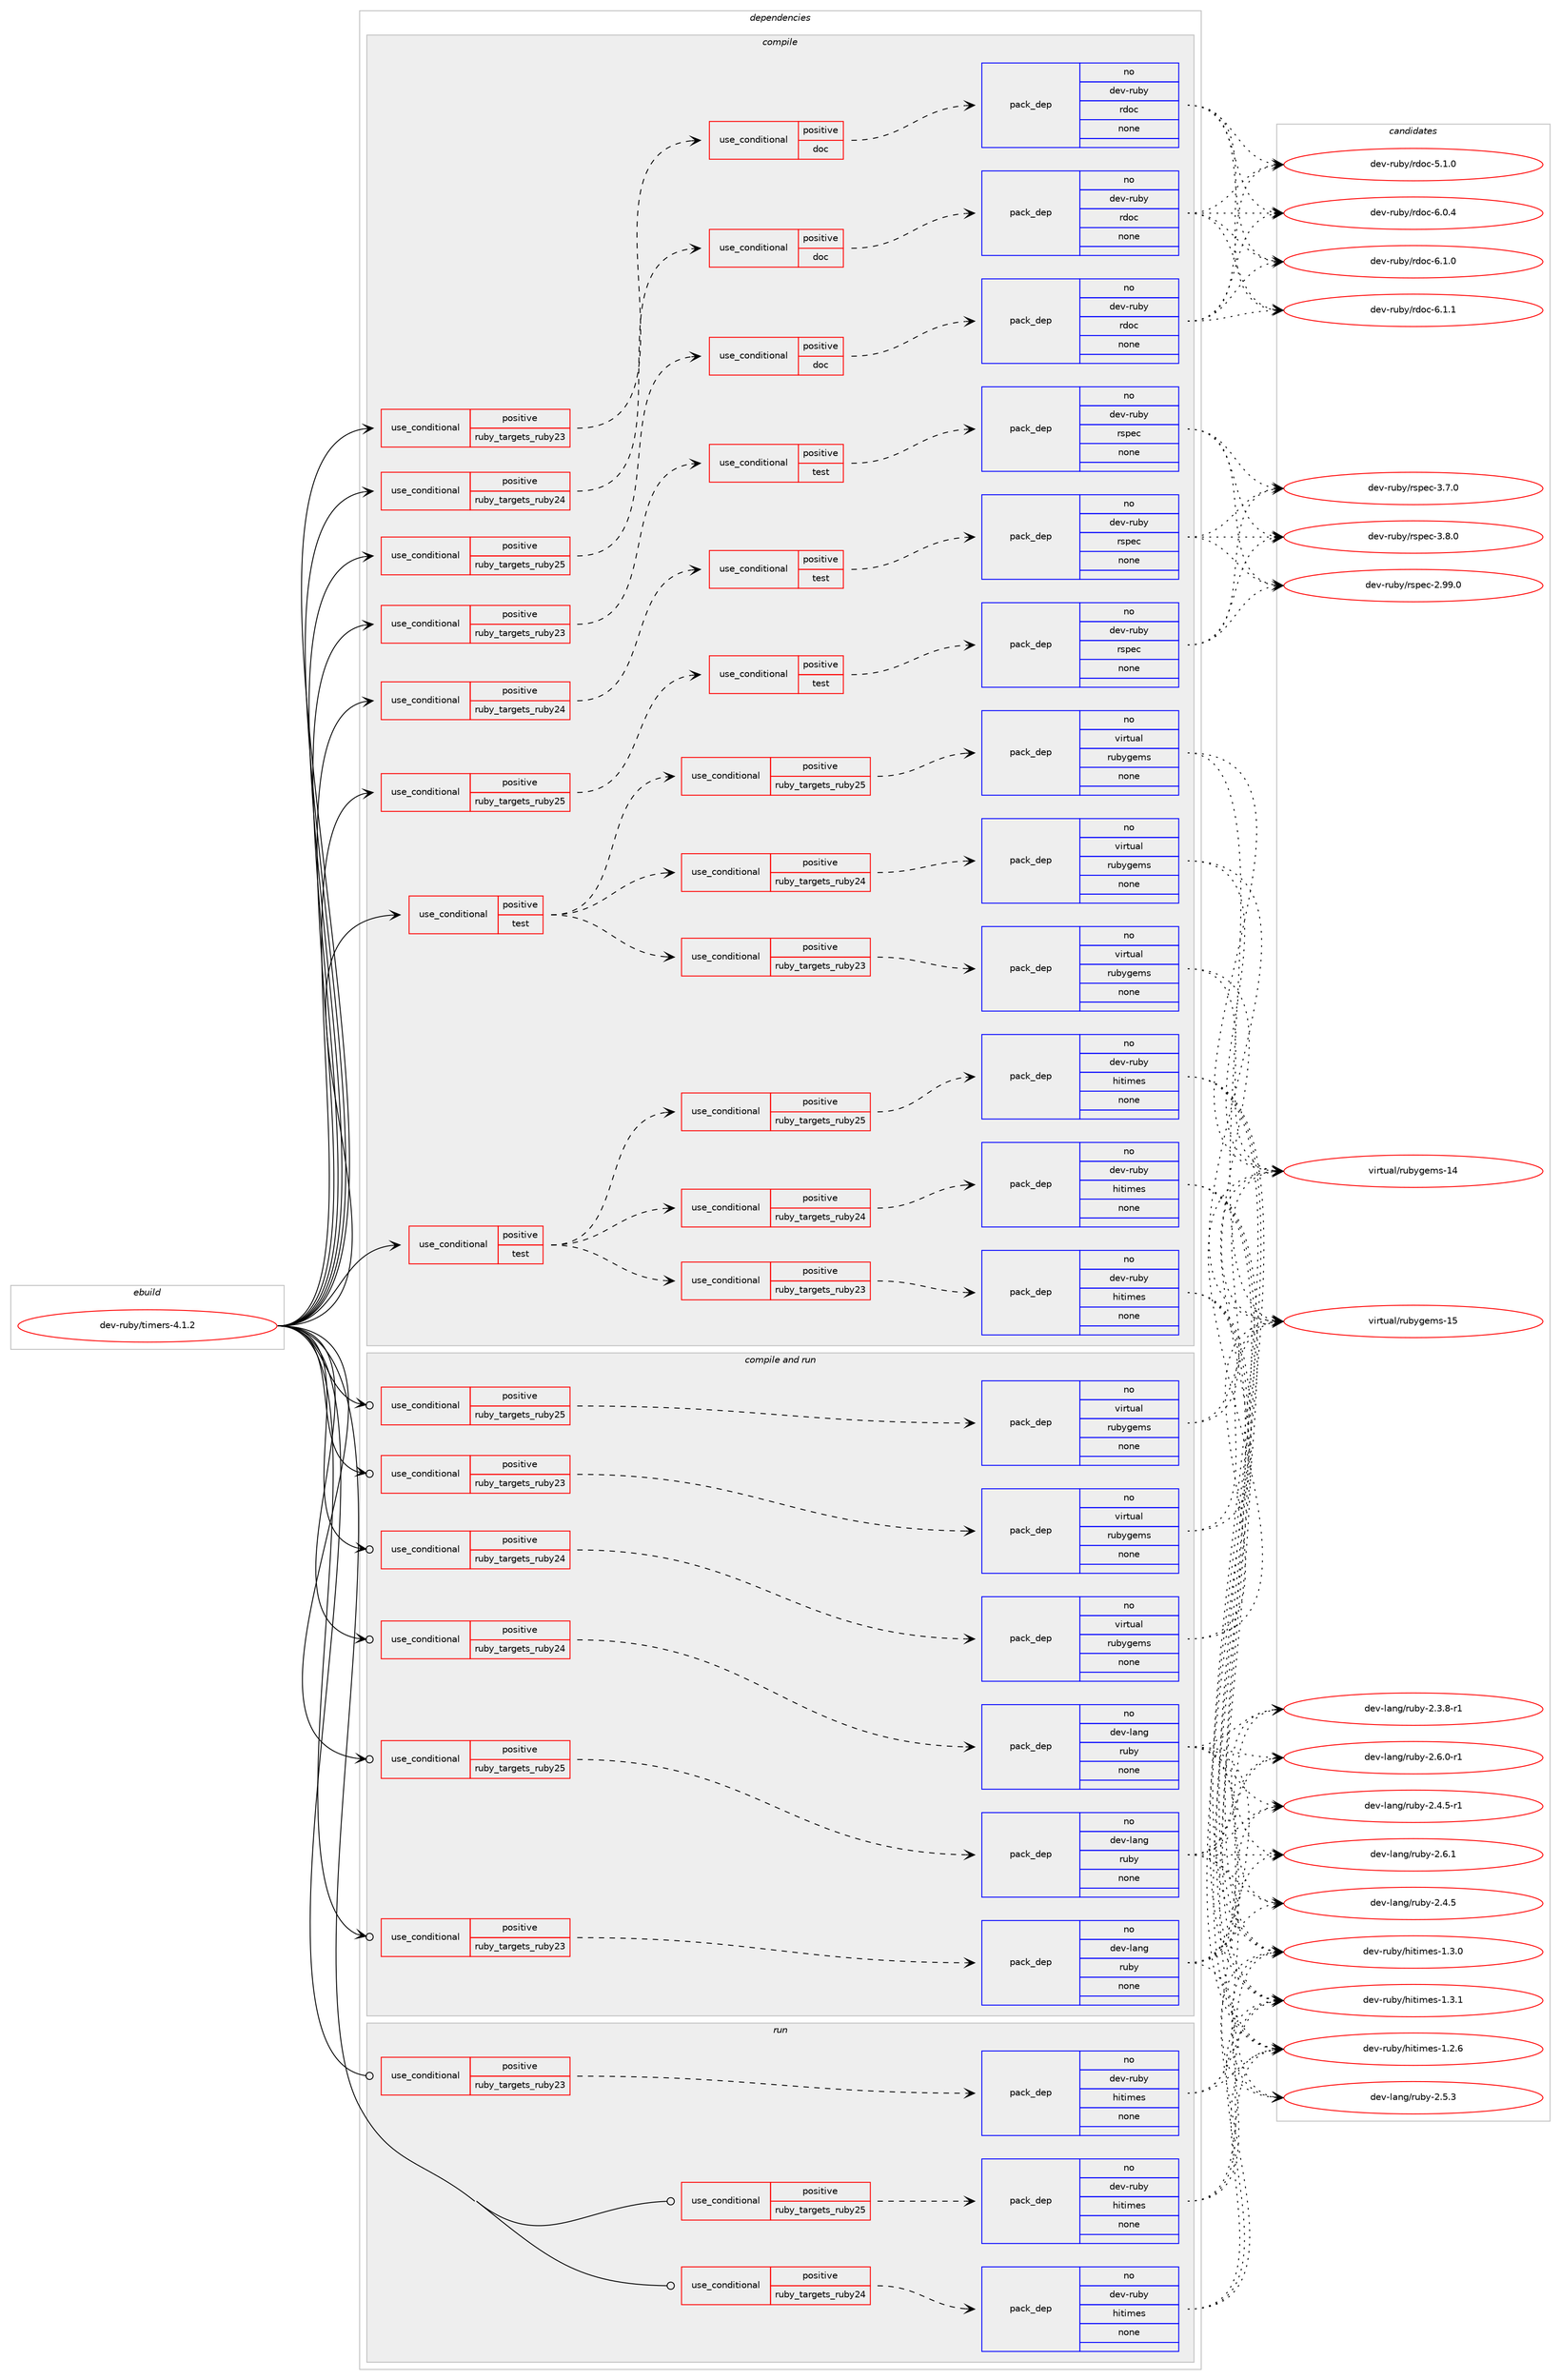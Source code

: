 digraph prolog {

# *************
# Graph options
# *************

newrank=true;
concentrate=true;
compound=true;
graph [rankdir=LR,fontname=Helvetica,fontsize=10,ranksep=1.5];#, ranksep=2.5, nodesep=0.2];
edge  [arrowhead=vee];
node  [fontname=Helvetica,fontsize=10];

# **********
# The ebuild
# **********

subgraph cluster_leftcol {
color=gray;
rank=same;
label=<<i>ebuild</i>>;
id [label="dev-ruby/timers-4.1.2", color=red, width=4, href="../dev-ruby/timers-4.1.2.svg"];
}

# ****************
# The dependencies
# ****************

subgraph cluster_midcol {
color=gray;
label=<<i>dependencies</i>>;
subgraph cluster_compile {
fillcolor="#eeeeee";
style=filled;
label=<<i>compile</i>>;
subgraph cond420531 {
dependency1533881 [label=<<TABLE BORDER="0" CELLBORDER="1" CELLSPACING="0" CELLPADDING="4"><TR><TD ROWSPAN="3" CELLPADDING="10">use_conditional</TD></TR><TR><TD>positive</TD></TR><TR><TD>ruby_targets_ruby23</TD></TR></TABLE>>, shape=none, color=red];
subgraph cond420532 {
dependency1533882 [label=<<TABLE BORDER="0" CELLBORDER="1" CELLSPACING="0" CELLPADDING="4"><TR><TD ROWSPAN="3" CELLPADDING="10">use_conditional</TD></TR><TR><TD>positive</TD></TR><TR><TD>doc</TD></TR></TABLE>>, shape=none, color=red];
subgraph pack1089834 {
dependency1533883 [label=<<TABLE BORDER="0" CELLBORDER="1" CELLSPACING="0" CELLPADDING="4" WIDTH="220"><TR><TD ROWSPAN="6" CELLPADDING="30">pack_dep</TD></TR><TR><TD WIDTH="110">no</TD></TR><TR><TD>dev-ruby</TD></TR><TR><TD>rdoc</TD></TR><TR><TD>none</TD></TR><TR><TD></TD></TR></TABLE>>, shape=none, color=blue];
}
dependency1533882:e -> dependency1533883:w [weight=20,style="dashed",arrowhead="vee"];
}
dependency1533881:e -> dependency1533882:w [weight=20,style="dashed",arrowhead="vee"];
}
id:e -> dependency1533881:w [weight=20,style="solid",arrowhead="vee"];
subgraph cond420533 {
dependency1533884 [label=<<TABLE BORDER="0" CELLBORDER="1" CELLSPACING="0" CELLPADDING="4"><TR><TD ROWSPAN="3" CELLPADDING="10">use_conditional</TD></TR><TR><TD>positive</TD></TR><TR><TD>ruby_targets_ruby23</TD></TR></TABLE>>, shape=none, color=red];
subgraph cond420534 {
dependency1533885 [label=<<TABLE BORDER="0" CELLBORDER="1" CELLSPACING="0" CELLPADDING="4"><TR><TD ROWSPAN="3" CELLPADDING="10">use_conditional</TD></TR><TR><TD>positive</TD></TR><TR><TD>test</TD></TR></TABLE>>, shape=none, color=red];
subgraph pack1089835 {
dependency1533886 [label=<<TABLE BORDER="0" CELLBORDER="1" CELLSPACING="0" CELLPADDING="4" WIDTH="220"><TR><TD ROWSPAN="6" CELLPADDING="30">pack_dep</TD></TR><TR><TD WIDTH="110">no</TD></TR><TR><TD>dev-ruby</TD></TR><TR><TD>rspec</TD></TR><TR><TD>none</TD></TR><TR><TD></TD></TR></TABLE>>, shape=none, color=blue];
}
dependency1533885:e -> dependency1533886:w [weight=20,style="dashed",arrowhead="vee"];
}
dependency1533884:e -> dependency1533885:w [weight=20,style="dashed",arrowhead="vee"];
}
id:e -> dependency1533884:w [weight=20,style="solid",arrowhead="vee"];
subgraph cond420535 {
dependency1533887 [label=<<TABLE BORDER="0" CELLBORDER="1" CELLSPACING="0" CELLPADDING="4"><TR><TD ROWSPAN="3" CELLPADDING="10">use_conditional</TD></TR><TR><TD>positive</TD></TR><TR><TD>ruby_targets_ruby24</TD></TR></TABLE>>, shape=none, color=red];
subgraph cond420536 {
dependency1533888 [label=<<TABLE BORDER="0" CELLBORDER="1" CELLSPACING="0" CELLPADDING="4"><TR><TD ROWSPAN="3" CELLPADDING="10">use_conditional</TD></TR><TR><TD>positive</TD></TR><TR><TD>doc</TD></TR></TABLE>>, shape=none, color=red];
subgraph pack1089836 {
dependency1533889 [label=<<TABLE BORDER="0" CELLBORDER="1" CELLSPACING="0" CELLPADDING="4" WIDTH="220"><TR><TD ROWSPAN="6" CELLPADDING="30">pack_dep</TD></TR><TR><TD WIDTH="110">no</TD></TR><TR><TD>dev-ruby</TD></TR><TR><TD>rdoc</TD></TR><TR><TD>none</TD></TR><TR><TD></TD></TR></TABLE>>, shape=none, color=blue];
}
dependency1533888:e -> dependency1533889:w [weight=20,style="dashed",arrowhead="vee"];
}
dependency1533887:e -> dependency1533888:w [weight=20,style="dashed",arrowhead="vee"];
}
id:e -> dependency1533887:w [weight=20,style="solid",arrowhead="vee"];
subgraph cond420537 {
dependency1533890 [label=<<TABLE BORDER="0" CELLBORDER="1" CELLSPACING="0" CELLPADDING="4"><TR><TD ROWSPAN="3" CELLPADDING="10">use_conditional</TD></TR><TR><TD>positive</TD></TR><TR><TD>ruby_targets_ruby24</TD></TR></TABLE>>, shape=none, color=red];
subgraph cond420538 {
dependency1533891 [label=<<TABLE BORDER="0" CELLBORDER="1" CELLSPACING="0" CELLPADDING="4"><TR><TD ROWSPAN="3" CELLPADDING="10">use_conditional</TD></TR><TR><TD>positive</TD></TR><TR><TD>test</TD></TR></TABLE>>, shape=none, color=red];
subgraph pack1089837 {
dependency1533892 [label=<<TABLE BORDER="0" CELLBORDER="1" CELLSPACING="0" CELLPADDING="4" WIDTH="220"><TR><TD ROWSPAN="6" CELLPADDING="30">pack_dep</TD></TR><TR><TD WIDTH="110">no</TD></TR><TR><TD>dev-ruby</TD></TR><TR><TD>rspec</TD></TR><TR><TD>none</TD></TR><TR><TD></TD></TR></TABLE>>, shape=none, color=blue];
}
dependency1533891:e -> dependency1533892:w [weight=20,style="dashed",arrowhead="vee"];
}
dependency1533890:e -> dependency1533891:w [weight=20,style="dashed",arrowhead="vee"];
}
id:e -> dependency1533890:w [weight=20,style="solid",arrowhead="vee"];
subgraph cond420539 {
dependency1533893 [label=<<TABLE BORDER="0" CELLBORDER="1" CELLSPACING="0" CELLPADDING="4"><TR><TD ROWSPAN="3" CELLPADDING="10">use_conditional</TD></TR><TR><TD>positive</TD></TR><TR><TD>ruby_targets_ruby25</TD></TR></TABLE>>, shape=none, color=red];
subgraph cond420540 {
dependency1533894 [label=<<TABLE BORDER="0" CELLBORDER="1" CELLSPACING="0" CELLPADDING="4"><TR><TD ROWSPAN="3" CELLPADDING="10">use_conditional</TD></TR><TR><TD>positive</TD></TR><TR><TD>doc</TD></TR></TABLE>>, shape=none, color=red];
subgraph pack1089838 {
dependency1533895 [label=<<TABLE BORDER="0" CELLBORDER="1" CELLSPACING="0" CELLPADDING="4" WIDTH="220"><TR><TD ROWSPAN="6" CELLPADDING="30">pack_dep</TD></TR><TR><TD WIDTH="110">no</TD></TR><TR><TD>dev-ruby</TD></TR><TR><TD>rdoc</TD></TR><TR><TD>none</TD></TR><TR><TD></TD></TR></TABLE>>, shape=none, color=blue];
}
dependency1533894:e -> dependency1533895:w [weight=20,style="dashed",arrowhead="vee"];
}
dependency1533893:e -> dependency1533894:w [weight=20,style="dashed",arrowhead="vee"];
}
id:e -> dependency1533893:w [weight=20,style="solid",arrowhead="vee"];
subgraph cond420541 {
dependency1533896 [label=<<TABLE BORDER="0" CELLBORDER="1" CELLSPACING="0" CELLPADDING="4"><TR><TD ROWSPAN="3" CELLPADDING="10">use_conditional</TD></TR><TR><TD>positive</TD></TR><TR><TD>ruby_targets_ruby25</TD></TR></TABLE>>, shape=none, color=red];
subgraph cond420542 {
dependency1533897 [label=<<TABLE BORDER="0" CELLBORDER="1" CELLSPACING="0" CELLPADDING="4"><TR><TD ROWSPAN="3" CELLPADDING="10">use_conditional</TD></TR><TR><TD>positive</TD></TR><TR><TD>test</TD></TR></TABLE>>, shape=none, color=red];
subgraph pack1089839 {
dependency1533898 [label=<<TABLE BORDER="0" CELLBORDER="1" CELLSPACING="0" CELLPADDING="4" WIDTH="220"><TR><TD ROWSPAN="6" CELLPADDING="30">pack_dep</TD></TR><TR><TD WIDTH="110">no</TD></TR><TR><TD>dev-ruby</TD></TR><TR><TD>rspec</TD></TR><TR><TD>none</TD></TR><TR><TD></TD></TR></TABLE>>, shape=none, color=blue];
}
dependency1533897:e -> dependency1533898:w [weight=20,style="dashed",arrowhead="vee"];
}
dependency1533896:e -> dependency1533897:w [weight=20,style="dashed",arrowhead="vee"];
}
id:e -> dependency1533896:w [weight=20,style="solid",arrowhead="vee"];
subgraph cond420543 {
dependency1533899 [label=<<TABLE BORDER="0" CELLBORDER="1" CELLSPACING="0" CELLPADDING="4"><TR><TD ROWSPAN="3" CELLPADDING="10">use_conditional</TD></TR><TR><TD>positive</TD></TR><TR><TD>test</TD></TR></TABLE>>, shape=none, color=red];
subgraph cond420544 {
dependency1533900 [label=<<TABLE BORDER="0" CELLBORDER="1" CELLSPACING="0" CELLPADDING="4"><TR><TD ROWSPAN="3" CELLPADDING="10">use_conditional</TD></TR><TR><TD>positive</TD></TR><TR><TD>ruby_targets_ruby23</TD></TR></TABLE>>, shape=none, color=red];
subgraph pack1089840 {
dependency1533901 [label=<<TABLE BORDER="0" CELLBORDER="1" CELLSPACING="0" CELLPADDING="4" WIDTH="220"><TR><TD ROWSPAN="6" CELLPADDING="30">pack_dep</TD></TR><TR><TD WIDTH="110">no</TD></TR><TR><TD>dev-ruby</TD></TR><TR><TD>hitimes</TD></TR><TR><TD>none</TD></TR><TR><TD></TD></TR></TABLE>>, shape=none, color=blue];
}
dependency1533900:e -> dependency1533901:w [weight=20,style="dashed",arrowhead="vee"];
}
dependency1533899:e -> dependency1533900:w [weight=20,style="dashed",arrowhead="vee"];
subgraph cond420545 {
dependency1533902 [label=<<TABLE BORDER="0" CELLBORDER="1" CELLSPACING="0" CELLPADDING="4"><TR><TD ROWSPAN="3" CELLPADDING="10">use_conditional</TD></TR><TR><TD>positive</TD></TR><TR><TD>ruby_targets_ruby24</TD></TR></TABLE>>, shape=none, color=red];
subgraph pack1089841 {
dependency1533903 [label=<<TABLE BORDER="0" CELLBORDER="1" CELLSPACING="0" CELLPADDING="4" WIDTH="220"><TR><TD ROWSPAN="6" CELLPADDING="30">pack_dep</TD></TR><TR><TD WIDTH="110">no</TD></TR><TR><TD>dev-ruby</TD></TR><TR><TD>hitimes</TD></TR><TR><TD>none</TD></TR><TR><TD></TD></TR></TABLE>>, shape=none, color=blue];
}
dependency1533902:e -> dependency1533903:w [weight=20,style="dashed",arrowhead="vee"];
}
dependency1533899:e -> dependency1533902:w [weight=20,style="dashed",arrowhead="vee"];
subgraph cond420546 {
dependency1533904 [label=<<TABLE BORDER="0" CELLBORDER="1" CELLSPACING="0" CELLPADDING="4"><TR><TD ROWSPAN="3" CELLPADDING="10">use_conditional</TD></TR><TR><TD>positive</TD></TR><TR><TD>ruby_targets_ruby25</TD></TR></TABLE>>, shape=none, color=red];
subgraph pack1089842 {
dependency1533905 [label=<<TABLE BORDER="0" CELLBORDER="1" CELLSPACING="0" CELLPADDING="4" WIDTH="220"><TR><TD ROWSPAN="6" CELLPADDING="30">pack_dep</TD></TR><TR><TD WIDTH="110">no</TD></TR><TR><TD>dev-ruby</TD></TR><TR><TD>hitimes</TD></TR><TR><TD>none</TD></TR><TR><TD></TD></TR></TABLE>>, shape=none, color=blue];
}
dependency1533904:e -> dependency1533905:w [weight=20,style="dashed",arrowhead="vee"];
}
dependency1533899:e -> dependency1533904:w [weight=20,style="dashed",arrowhead="vee"];
}
id:e -> dependency1533899:w [weight=20,style="solid",arrowhead="vee"];
subgraph cond420547 {
dependency1533906 [label=<<TABLE BORDER="0" CELLBORDER="1" CELLSPACING="0" CELLPADDING="4"><TR><TD ROWSPAN="3" CELLPADDING="10">use_conditional</TD></TR><TR><TD>positive</TD></TR><TR><TD>test</TD></TR></TABLE>>, shape=none, color=red];
subgraph cond420548 {
dependency1533907 [label=<<TABLE BORDER="0" CELLBORDER="1" CELLSPACING="0" CELLPADDING="4"><TR><TD ROWSPAN="3" CELLPADDING="10">use_conditional</TD></TR><TR><TD>positive</TD></TR><TR><TD>ruby_targets_ruby23</TD></TR></TABLE>>, shape=none, color=red];
subgraph pack1089843 {
dependency1533908 [label=<<TABLE BORDER="0" CELLBORDER="1" CELLSPACING="0" CELLPADDING="4" WIDTH="220"><TR><TD ROWSPAN="6" CELLPADDING="30">pack_dep</TD></TR><TR><TD WIDTH="110">no</TD></TR><TR><TD>virtual</TD></TR><TR><TD>rubygems</TD></TR><TR><TD>none</TD></TR><TR><TD></TD></TR></TABLE>>, shape=none, color=blue];
}
dependency1533907:e -> dependency1533908:w [weight=20,style="dashed",arrowhead="vee"];
}
dependency1533906:e -> dependency1533907:w [weight=20,style="dashed",arrowhead="vee"];
subgraph cond420549 {
dependency1533909 [label=<<TABLE BORDER="0" CELLBORDER="1" CELLSPACING="0" CELLPADDING="4"><TR><TD ROWSPAN="3" CELLPADDING="10">use_conditional</TD></TR><TR><TD>positive</TD></TR><TR><TD>ruby_targets_ruby24</TD></TR></TABLE>>, shape=none, color=red];
subgraph pack1089844 {
dependency1533910 [label=<<TABLE BORDER="0" CELLBORDER="1" CELLSPACING="0" CELLPADDING="4" WIDTH="220"><TR><TD ROWSPAN="6" CELLPADDING="30">pack_dep</TD></TR><TR><TD WIDTH="110">no</TD></TR><TR><TD>virtual</TD></TR><TR><TD>rubygems</TD></TR><TR><TD>none</TD></TR><TR><TD></TD></TR></TABLE>>, shape=none, color=blue];
}
dependency1533909:e -> dependency1533910:w [weight=20,style="dashed",arrowhead="vee"];
}
dependency1533906:e -> dependency1533909:w [weight=20,style="dashed",arrowhead="vee"];
subgraph cond420550 {
dependency1533911 [label=<<TABLE BORDER="0" CELLBORDER="1" CELLSPACING="0" CELLPADDING="4"><TR><TD ROWSPAN="3" CELLPADDING="10">use_conditional</TD></TR><TR><TD>positive</TD></TR><TR><TD>ruby_targets_ruby25</TD></TR></TABLE>>, shape=none, color=red];
subgraph pack1089845 {
dependency1533912 [label=<<TABLE BORDER="0" CELLBORDER="1" CELLSPACING="0" CELLPADDING="4" WIDTH="220"><TR><TD ROWSPAN="6" CELLPADDING="30">pack_dep</TD></TR><TR><TD WIDTH="110">no</TD></TR><TR><TD>virtual</TD></TR><TR><TD>rubygems</TD></TR><TR><TD>none</TD></TR><TR><TD></TD></TR></TABLE>>, shape=none, color=blue];
}
dependency1533911:e -> dependency1533912:w [weight=20,style="dashed",arrowhead="vee"];
}
dependency1533906:e -> dependency1533911:w [weight=20,style="dashed",arrowhead="vee"];
}
id:e -> dependency1533906:w [weight=20,style="solid",arrowhead="vee"];
}
subgraph cluster_compileandrun {
fillcolor="#eeeeee";
style=filled;
label=<<i>compile and run</i>>;
subgraph cond420551 {
dependency1533913 [label=<<TABLE BORDER="0" CELLBORDER="1" CELLSPACING="0" CELLPADDING="4"><TR><TD ROWSPAN="3" CELLPADDING="10">use_conditional</TD></TR><TR><TD>positive</TD></TR><TR><TD>ruby_targets_ruby23</TD></TR></TABLE>>, shape=none, color=red];
subgraph pack1089846 {
dependency1533914 [label=<<TABLE BORDER="0" CELLBORDER="1" CELLSPACING="0" CELLPADDING="4" WIDTH="220"><TR><TD ROWSPAN="6" CELLPADDING="30">pack_dep</TD></TR><TR><TD WIDTH="110">no</TD></TR><TR><TD>dev-lang</TD></TR><TR><TD>ruby</TD></TR><TR><TD>none</TD></TR><TR><TD></TD></TR></TABLE>>, shape=none, color=blue];
}
dependency1533913:e -> dependency1533914:w [weight=20,style="dashed",arrowhead="vee"];
}
id:e -> dependency1533913:w [weight=20,style="solid",arrowhead="odotvee"];
subgraph cond420552 {
dependency1533915 [label=<<TABLE BORDER="0" CELLBORDER="1" CELLSPACING="0" CELLPADDING="4"><TR><TD ROWSPAN="3" CELLPADDING="10">use_conditional</TD></TR><TR><TD>positive</TD></TR><TR><TD>ruby_targets_ruby23</TD></TR></TABLE>>, shape=none, color=red];
subgraph pack1089847 {
dependency1533916 [label=<<TABLE BORDER="0" CELLBORDER="1" CELLSPACING="0" CELLPADDING="4" WIDTH="220"><TR><TD ROWSPAN="6" CELLPADDING="30">pack_dep</TD></TR><TR><TD WIDTH="110">no</TD></TR><TR><TD>virtual</TD></TR><TR><TD>rubygems</TD></TR><TR><TD>none</TD></TR><TR><TD></TD></TR></TABLE>>, shape=none, color=blue];
}
dependency1533915:e -> dependency1533916:w [weight=20,style="dashed",arrowhead="vee"];
}
id:e -> dependency1533915:w [weight=20,style="solid",arrowhead="odotvee"];
subgraph cond420553 {
dependency1533917 [label=<<TABLE BORDER="0" CELLBORDER="1" CELLSPACING="0" CELLPADDING="4"><TR><TD ROWSPAN="3" CELLPADDING="10">use_conditional</TD></TR><TR><TD>positive</TD></TR><TR><TD>ruby_targets_ruby24</TD></TR></TABLE>>, shape=none, color=red];
subgraph pack1089848 {
dependency1533918 [label=<<TABLE BORDER="0" CELLBORDER="1" CELLSPACING="0" CELLPADDING="4" WIDTH="220"><TR><TD ROWSPAN="6" CELLPADDING="30">pack_dep</TD></TR><TR><TD WIDTH="110">no</TD></TR><TR><TD>dev-lang</TD></TR><TR><TD>ruby</TD></TR><TR><TD>none</TD></TR><TR><TD></TD></TR></TABLE>>, shape=none, color=blue];
}
dependency1533917:e -> dependency1533918:w [weight=20,style="dashed",arrowhead="vee"];
}
id:e -> dependency1533917:w [weight=20,style="solid",arrowhead="odotvee"];
subgraph cond420554 {
dependency1533919 [label=<<TABLE BORDER="0" CELLBORDER="1" CELLSPACING="0" CELLPADDING="4"><TR><TD ROWSPAN="3" CELLPADDING="10">use_conditional</TD></TR><TR><TD>positive</TD></TR><TR><TD>ruby_targets_ruby24</TD></TR></TABLE>>, shape=none, color=red];
subgraph pack1089849 {
dependency1533920 [label=<<TABLE BORDER="0" CELLBORDER="1" CELLSPACING="0" CELLPADDING="4" WIDTH="220"><TR><TD ROWSPAN="6" CELLPADDING="30">pack_dep</TD></TR><TR><TD WIDTH="110">no</TD></TR><TR><TD>virtual</TD></TR><TR><TD>rubygems</TD></TR><TR><TD>none</TD></TR><TR><TD></TD></TR></TABLE>>, shape=none, color=blue];
}
dependency1533919:e -> dependency1533920:w [weight=20,style="dashed",arrowhead="vee"];
}
id:e -> dependency1533919:w [weight=20,style="solid",arrowhead="odotvee"];
subgraph cond420555 {
dependency1533921 [label=<<TABLE BORDER="0" CELLBORDER="1" CELLSPACING="0" CELLPADDING="4"><TR><TD ROWSPAN="3" CELLPADDING="10">use_conditional</TD></TR><TR><TD>positive</TD></TR><TR><TD>ruby_targets_ruby25</TD></TR></TABLE>>, shape=none, color=red];
subgraph pack1089850 {
dependency1533922 [label=<<TABLE BORDER="0" CELLBORDER="1" CELLSPACING="0" CELLPADDING="4" WIDTH="220"><TR><TD ROWSPAN="6" CELLPADDING="30">pack_dep</TD></TR><TR><TD WIDTH="110">no</TD></TR><TR><TD>dev-lang</TD></TR><TR><TD>ruby</TD></TR><TR><TD>none</TD></TR><TR><TD></TD></TR></TABLE>>, shape=none, color=blue];
}
dependency1533921:e -> dependency1533922:w [weight=20,style="dashed",arrowhead="vee"];
}
id:e -> dependency1533921:w [weight=20,style="solid",arrowhead="odotvee"];
subgraph cond420556 {
dependency1533923 [label=<<TABLE BORDER="0" CELLBORDER="1" CELLSPACING="0" CELLPADDING="4"><TR><TD ROWSPAN="3" CELLPADDING="10">use_conditional</TD></TR><TR><TD>positive</TD></TR><TR><TD>ruby_targets_ruby25</TD></TR></TABLE>>, shape=none, color=red];
subgraph pack1089851 {
dependency1533924 [label=<<TABLE BORDER="0" CELLBORDER="1" CELLSPACING="0" CELLPADDING="4" WIDTH="220"><TR><TD ROWSPAN="6" CELLPADDING="30">pack_dep</TD></TR><TR><TD WIDTH="110">no</TD></TR><TR><TD>virtual</TD></TR><TR><TD>rubygems</TD></TR><TR><TD>none</TD></TR><TR><TD></TD></TR></TABLE>>, shape=none, color=blue];
}
dependency1533923:e -> dependency1533924:w [weight=20,style="dashed",arrowhead="vee"];
}
id:e -> dependency1533923:w [weight=20,style="solid",arrowhead="odotvee"];
}
subgraph cluster_run {
fillcolor="#eeeeee";
style=filled;
label=<<i>run</i>>;
subgraph cond420557 {
dependency1533925 [label=<<TABLE BORDER="0" CELLBORDER="1" CELLSPACING="0" CELLPADDING="4"><TR><TD ROWSPAN="3" CELLPADDING="10">use_conditional</TD></TR><TR><TD>positive</TD></TR><TR><TD>ruby_targets_ruby23</TD></TR></TABLE>>, shape=none, color=red];
subgraph pack1089852 {
dependency1533926 [label=<<TABLE BORDER="0" CELLBORDER="1" CELLSPACING="0" CELLPADDING="4" WIDTH="220"><TR><TD ROWSPAN="6" CELLPADDING="30">pack_dep</TD></TR><TR><TD WIDTH="110">no</TD></TR><TR><TD>dev-ruby</TD></TR><TR><TD>hitimes</TD></TR><TR><TD>none</TD></TR><TR><TD></TD></TR></TABLE>>, shape=none, color=blue];
}
dependency1533925:e -> dependency1533926:w [weight=20,style="dashed",arrowhead="vee"];
}
id:e -> dependency1533925:w [weight=20,style="solid",arrowhead="odot"];
subgraph cond420558 {
dependency1533927 [label=<<TABLE BORDER="0" CELLBORDER="1" CELLSPACING="0" CELLPADDING="4"><TR><TD ROWSPAN="3" CELLPADDING="10">use_conditional</TD></TR><TR><TD>positive</TD></TR><TR><TD>ruby_targets_ruby24</TD></TR></TABLE>>, shape=none, color=red];
subgraph pack1089853 {
dependency1533928 [label=<<TABLE BORDER="0" CELLBORDER="1" CELLSPACING="0" CELLPADDING="4" WIDTH="220"><TR><TD ROWSPAN="6" CELLPADDING="30">pack_dep</TD></TR><TR><TD WIDTH="110">no</TD></TR><TR><TD>dev-ruby</TD></TR><TR><TD>hitimes</TD></TR><TR><TD>none</TD></TR><TR><TD></TD></TR></TABLE>>, shape=none, color=blue];
}
dependency1533927:e -> dependency1533928:w [weight=20,style="dashed",arrowhead="vee"];
}
id:e -> dependency1533927:w [weight=20,style="solid",arrowhead="odot"];
subgraph cond420559 {
dependency1533929 [label=<<TABLE BORDER="0" CELLBORDER="1" CELLSPACING="0" CELLPADDING="4"><TR><TD ROWSPAN="3" CELLPADDING="10">use_conditional</TD></TR><TR><TD>positive</TD></TR><TR><TD>ruby_targets_ruby25</TD></TR></TABLE>>, shape=none, color=red];
subgraph pack1089854 {
dependency1533930 [label=<<TABLE BORDER="0" CELLBORDER="1" CELLSPACING="0" CELLPADDING="4" WIDTH="220"><TR><TD ROWSPAN="6" CELLPADDING="30">pack_dep</TD></TR><TR><TD WIDTH="110">no</TD></TR><TR><TD>dev-ruby</TD></TR><TR><TD>hitimes</TD></TR><TR><TD>none</TD></TR><TR><TD></TD></TR></TABLE>>, shape=none, color=blue];
}
dependency1533929:e -> dependency1533930:w [weight=20,style="dashed",arrowhead="vee"];
}
id:e -> dependency1533929:w [weight=20,style="solid",arrowhead="odot"];
}
}

# **************
# The candidates
# **************

subgraph cluster_choices {
rank=same;
color=gray;
label=<<i>candidates</i>>;

subgraph choice1089834 {
color=black;
nodesep=1;
choice10010111845114117981214711410011199455346494648 [label="dev-ruby/rdoc-5.1.0", color=red, width=4,href="../dev-ruby/rdoc-5.1.0.svg"];
choice10010111845114117981214711410011199455446484652 [label="dev-ruby/rdoc-6.0.4", color=red, width=4,href="../dev-ruby/rdoc-6.0.4.svg"];
choice10010111845114117981214711410011199455446494648 [label="dev-ruby/rdoc-6.1.0", color=red, width=4,href="../dev-ruby/rdoc-6.1.0.svg"];
choice10010111845114117981214711410011199455446494649 [label="dev-ruby/rdoc-6.1.1", color=red, width=4,href="../dev-ruby/rdoc-6.1.1.svg"];
dependency1533883:e -> choice10010111845114117981214711410011199455346494648:w [style=dotted,weight="100"];
dependency1533883:e -> choice10010111845114117981214711410011199455446484652:w [style=dotted,weight="100"];
dependency1533883:e -> choice10010111845114117981214711410011199455446494648:w [style=dotted,weight="100"];
dependency1533883:e -> choice10010111845114117981214711410011199455446494649:w [style=dotted,weight="100"];
}
subgraph choice1089835 {
color=black;
nodesep=1;
choice1001011184511411798121471141151121019945504657574648 [label="dev-ruby/rspec-2.99.0", color=red, width=4,href="../dev-ruby/rspec-2.99.0.svg"];
choice10010111845114117981214711411511210199455146554648 [label="dev-ruby/rspec-3.7.0", color=red, width=4,href="../dev-ruby/rspec-3.7.0.svg"];
choice10010111845114117981214711411511210199455146564648 [label="dev-ruby/rspec-3.8.0", color=red, width=4,href="../dev-ruby/rspec-3.8.0.svg"];
dependency1533886:e -> choice1001011184511411798121471141151121019945504657574648:w [style=dotted,weight="100"];
dependency1533886:e -> choice10010111845114117981214711411511210199455146554648:w [style=dotted,weight="100"];
dependency1533886:e -> choice10010111845114117981214711411511210199455146564648:w [style=dotted,weight="100"];
}
subgraph choice1089836 {
color=black;
nodesep=1;
choice10010111845114117981214711410011199455346494648 [label="dev-ruby/rdoc-5.1.0", color=red, width=4,href="../dev-ruby/rdoc-5.1.0.svg"];
choice10010111845114117981214711410011199455446484652 [label="dev-ruby/rdoc-6.0.4", color=red, width=4,href="../dev-ruby/rdoc-6.0.4.svg"];
choice10010111845114117981214711410011199455446494648 [label="dev-ruby/rdoc-6.1.0", color=red, width=4,href="../dev-ruby/rdoc-6.1.0.svg"];
choice10010111845114117981214711410011199455446494649 [label="dev-ruby/rdoc-6.1.1", color=red, width=4,href="../dev-ruby/rdoc-6.1.1.svg"];
dependency1533889:e -> choice10010111845114117981214711410011199455346494648:w [style=dotted,weight="100"];
dependency1533889:e -> choice10010111845114117981214711410011199455446484652:w [style=dotted,weight="100"];
dependency1533889:e -> choice10010111845114117981214711410011199455446494648:w [style=dotted,weight="100"];
dependency1533889:e -> choice10010111845114117981214711410011199455446494649:w [style=dotted,weight="100"];
}
subgraph choice1089837 {
color=black;
nodesep=1;
choice1001011184511411798121471141151121019945504657574648 [label="dev-ruby/rspec-2.99.0", color=red, width=4,href="../dev-ruby/rspec-2.99.0.svg"];
choice10010111845114117981214711411511210199455146554648 [label="dev-ruby/rspec-3.7.0", color=red, width=4,href="../dev-ruby/rspec-3.7.0.svg"];
choice10010111845114117981214711411511210199455146564648 [label="dev-ruby/rspec-3.8.0", color=red, width=4,href="../dev-ruby/rspec-3.8.0.svg"];
dependency1533892:e -> choice1001011184511411798121471141151121019945504657574648:w [style=dotted,weight="100"];
dependency1533892:e -> choice10010111845114117981214711411511210199455146554648:w [style=dotted,weight="100"];
dependency1533892:e -> choice10010111845114117981214711411511210199455146564648:w [style=dotted,weight="100"];
}
subgraph choice1089838 {
color=black;
nodesep=1;
choice10010111845114117981214711410011199455346494648 [label="dev-ruby/rdoc-5.1.0", color=red, width=4,href="../dev-ruby/rdoc-5.1.0.svg"];
choice10010111845114117981214711410011199455446484652 [label="dev-ruby/rdoc-6.0.4", color=red, width=4,href="../dev-ruby/rdoc-6.0.4.svg"];
choice10010111845114117981214711410011199455446494648 [label="dev-ruby/rdoc-6.1.0", color=red, width=4,href="../dev-ruby/rdoc-6.1.0.svg"];
choice10010111845114117981214711410011199455446494649 [label="dev-ruby/rdoc-6.1.1", color=red, width=4,href="../dev-ruby/rdoc-6.1.1.svg"];
dependency1533895:e -> choice10010111845114117981214711410011199455346494648:w [style=dotted,weight="100"];
dependency1533895:e -> choice10010111845114117981214711410011199455446484652:w [style=dotted,weight="100"];
dependency1533895:e -> choice10010111845114117981214711410011199455446494648:w [style=dotted,weight="100"];
dependency1533895:e -> choice10010111845114117981214711410011199455446494649:w [style=dotted,weight="100"];
}
subgraph choice1089839 {
color=black;
nodesep=1;
choice1001011184511411798121471141151121019945504657574648 [label="dev-ruby/rspec-2.99.0", color=red, width=4,href="../dev-ruby/rspec-2.99.0.svg"];
choice10010111845114117981214711411511210199455146554648 [label="dev-ruby/rspec-3.7.0", color=red, width=4,href="../dev-ruby/rspec-3.7.0.svg"];
choice10010111845114117981214711411511210199455146564648 [label="dev-ruby/rspec-3.8.0", color=red, width=4,href="../dev-ruby/rspec-3.8.0.svg"];
dependency1533898:e -> choice1001011184511411798121471141151121019945504657574648:w [style=dotted,weight="100"];
dependency1533898:e -> choice10010111845114117981214711411511210199455146554648:w [style=dotted,weight="100"];
dependency1533898:e -> choice10010111845114117981214711411511210199455146564648:w [style=dotted,weight="100"];
}
subgraph choice1089840 {
color=black;
nodesep=1;
choice100101118451141179812147104105116105109101115454946504654 [label="dev-ruby/hitimes-1.2.6", color=red, width=4,href="../dev-ruby/hitimes-1.2.6.svg"];
choice100101118451141179812147104105116105109101115454946514648 [label="dev-ruby/hitimes-1.3.0", color=red, width=4,href="../dev-ruby/hitimes-1.3.0.svg"];
choice100101118451141179812147104105116105109101115454946514649 [label="dev-ruby/hitimes-1.3.1", color=red, width=4,href="../dev-ruby/hitimes-1.3.1.svg"];
dependency1533901:e -> choice100101118451141179812147104105116105109101115454946504654:w [style=dotted,weight="100"];
dependency1533901:e -> choice100101118451141179812147104105116105109101115454946514648:w [style=dotted,weight="100"];
dependency1533901:e -> choice100101118451141179812147104105116105109101115454946514649:w [style=dotted,weight="100"];
}
subgraph choice1089841 {
color=black;
nodesep=1;
choice100101118451141179812147104105116105109101115454946504654 [label="dev-ruby/hitimes-1.2.6", color=red, width=4,href="../dev-ruby/hitimes-1.2.6.svg"];
choice100101118451141179812147104105116105109101115454946514648 [label="dev-ruby/hitimes-1.3.0", color=red, width=4,href="../dev-ruby/hitimes-1.3.0.svg"];
choice100101118451141179812147104105116105109101115454946514649 [label="dev-ruby/hitimes-1.3.1", color=red, width=4,href="../dev-ruby/hitimes-1.3.1.svg"];
dependency1533903:e -> choice100101118451141179812147104105116105109101115454946504654:w [style=dotted,weight="100"];
dependency1533903:e -> choice100101118451141179812147104105116105109101115454946514648:w [style=dotted,weight="100"];
dependency1533903:e -> choice100101118451141179812147104105116105109101115454946514649:w [style=dotted,weight="100"];
}
subgraph choice1089842 {
color=black;
nodesep=1;
choice100101118451141179812147104105116105109101115454946504654 [label="dev-ruby/hitimes-1.2.6", color=red, width=4,href="../dev-ruby/hitimes-1.2.6.svg"];
choice100101118451141179812147104105116105109101115454946514648 [label="dev-ruby/hitimes-1.3.0", color=red, width=4,href="../dev-ruby/hitimes-1.3.0.svg"];
choice100101118451141179812147104105116105109101115454946514649 [label="dev-ruby/hitimes-1.3.1", color=red, width=4,href="../dev-ruby/hitimes-1.3.1.svg"];
dependency1533905:e -> choice100101118451141179812147104105116105109101115454946504654:w [style=dotted,weight="100"];
dependency1533905:e -> choice100101118451141179812147104105116105109101115454946514648:w [style=dotted,weight="100"];
dependency1533905:e -> choice100101118451141179812147104105116105109101115454946514649:w [style=dotted,weight="100"];
}
subgraph choice1089843 {
color=black;
nodesep=1;
choice118105114116117971084711411798121103101109115454952 [label="virtual/rubygems-14", color=red, width=4,href="../virtual/rubygems-14.svg"];
choice118105114116117971084711411798121103101109115454953 [label="virtual/rubygems-15", color=red, width=4,href="../virtual/rubygems-15.svg"];
dependency1533908:e -> choice118105114116117971084711411798121103101109115454952:w [style=dotted,weight="100"];
dependency1533908:e -> choice118105114116117971084711411798121103101109115454953:w [style=dotted,weight="100"];
}
subgraph choice1089844 {
color=black;
nodesep=1;
choice118105114116117971084711411798121103101109115454952 [label="virtual/rubygems-14", color=red, width=4,href="../virtual/rubygems-14.svg"];
choice118105114116117971084711411798121103101109115454953 [label="virtual/rubygems-15", color=red, width=4,href="../virtual/rubygems-15.svg"];
dependency1533910:e -> choice118105114116117971084711411798121103101109115454952:w [style=dotted,weight="100"];
dependency1533910:e -> choice118105114116117971084711411798121103101109115454953:w [style=dotted,weight="100"];
}
subgraph choice1089845 {
color=black;
nodesep=1;
choice118105114116117971084711411798121103101109115454952 [label="virtual/rubygems-14", color=red, width=4,href="../virtual/rubygems-14.svg"];
choice118105114116117971084711411798121103101109115454953 [label="virtual/rubygems-15", color=red, width=4,href="../virtual/rubygems-15.svg"];
dependency1533912:e -> choice118105114116117971084711411798121103101109115454952:w [style=dotted,weight="100"];
dependency1533912:e -> choice118105114116117971084711411798121103101109115454953:w [style=dotted,weight="100"];
}
subgraph choice1089846 {
color=black;
nodesep=1;
choice100101118451089711010347114117981214550465146564511449 [label="dev-lang/ruby-2.3.8-r1", color=red, width=4,href="../dev-lang/ruby-2.3.8-r1.svg"];
choice10010111845108971101034711411798121455046524653 [label="dev-lang/ruby-2.4.5", color=red, width=4,href="../dev-lang/ruby-2.4.5.svg"];
choice100101118451089711010347114117981214550465246534511449 [label="dev-lang/ruby-2.4.5-r1", color=red, width=4,href="../dev-lang/ruby-2.4.5-r1.svg"];
choice10010111845108971101034711411798121455046534651 [label="dev-lang/ruby-2.5.3", color=red, width=4,href="../dev-lang/ruby-2.5.3.svg"];
choice100101118451089711010347114117981214550465446484511449 [label="dev-lang/ruby-2.6.0-r1", color=red, width=4,href="../dev-lang/ruby-2.6.0-r1.svg"];
choice10010111845108971101034711411798121455046544649 [label="dev-lang/ruby-2.6.1", color=red, width=4,href="../dev-lang/ruby-2.6.1.svg"];
dependency1533914:e -> choice100101118451089711010347114117981214550465146564511449:w [style=dotted,weight="100"];
dependency1533914:e -> choice10010111845108971101034711411798121455046524653:w [style=dotted,weight="100"];
dependency1533914:e -> choice100101118451089711010347114117981214550465246534511449:w [style=dotted,weight="100"];
dependency1533914:e -> choice10010111845108971101034711411798121455046534651:w [style=dotted,weight="100"];
dependency1533914:e -> choice100101118451089711010347114117981214550465446484511449:w [style=dotted,weight="100"];
dependency1533914:e -> choice10010111845108971101034711411798121455046544649:w [style=dotted,weight="100"];
}
subgraph choice1089847 {
color=black;
nodesep=1;
choice118105114116117971084711411798121103101109115454952 [label="virtual/rubygems-14", color=red, width=4,href="../virtual/rubygems-14.svg"];
choice118105114116117971084711411798121103101109115454953 [label="virtual/rubygems-15", color=red, width=4,href="../virtual/rubygems-15.svg"];
dependency1533916:e -> choice118105114116117971084711411798121103101109115454952:w [style=dotted,weight="100"];
dependency1533916:e -> choice118105114116117971084711411798121103101109115454953:w [style=dotted,weight="100"];
}
subgraph choice1089848 {
color=black;
nodesep=1;
choice100101118451089711010347114117981214550465146564511449 [label="dev-lang/ruby-2.3.8-r1", color=red, width=4,href="../dev-lang/ruby-2.3.8-r1.svg"];
choice10010111845108971101034711411798121455046524653 [label="dev-lang/ruby-2.4.5", color=red, width=4,href="../dev-lang/ruby-2.4.5.svg"];
choice100101118451089711010347114117981214550465246534511449 [label="dev-lang/ruby-2.4.5-r1", color=red, width=4,href="../dev-lang/ruby-2.4.5-r1.svg"];
choice10010111845108971101034711411798121455046534651 [label="dev-lang/ruby-2.5.3", color=red, width=4,href="../dev-lang/ruby-2.5.3.svg"];
choice100101118451089711010347114117981214550465446484511449 [label="dev-lang/ruby-2.6.0-r1", color=red, width=4,href="../dev-lang/ruby-2.6.0-r1.svg"];
choice10010111845108971101034711411798121455046544649 [label="dev-lang/ruby-2.6.1", color=red, width=4,href="../dev-lang/ruby-2.6.1.svg"];
dependency1533918:e -> choice100101118451089711010347114117981214550465146564511449:w [style=dotted,weight="100"];
dependency1533918:e -> choice10010111845108971101034711411798121455046524653:w [style=dotted,weight="100"];
dependency1533918:e -> choice100101118451089711010347114117981214550465246534511449:w [style=dotted,weight="100"];
dependency1533918:e -> choice10010111845108971101034711411798121455046534651:w [style=dotted,weight="100"];
dependency1533918:e -> choice100101118451089711010347114117981214550465446484511449:w [style=dotted,weight="100"];
dependency1533918:e -> choice10010111845108971101034711411798121455046544649:w [style=dotted,weight="100"];
}
subgraph choice1089849 {
color=black;
nodesep=1;
choice118105114116117971084711411798121103101109115454952 [label="virtual/rubygems-14", color=red, width=4,href="../virtual/rubygems-14.svg"];
choice118105114116117971084711411798121103101109115454953 [label="virtual/rubygems-15", color=red, width=4,href="../virtual/rubygems-15.svg"];
dependency1533920:e -> choice118105114116117971084711411798121103101109115454952:w [style=dotted,weight="100"];
dependency1533920:e -> choice118105114116117971084711411798121103101109115454953:w [style=dotted,weight="100"];
}
subgraph choice1089850 {
color=black;
nodesep=1;
choice100101118451089711010347114117981214550465146564511449 [label="dev-lang/ruby-2.3.8-r1", color=red, width=4,href="../dev-lang/ruby-2.3.8-r1.svg"];
choice10010111845108971101034711411798121455046524653 [label="dev-lang/ruby-2.4.5", color=red, width=4,href="../dev-lang/ruby-2.4.5.svg"];
choice100101118451089711010347114117981214550465246534511449 [label="dev-lang/ruby-2.4.5-r1", color=red, width=4,href="../dev-lang/ruby-2.4.5-r1.svg"];
choice10010111845108971101034711411798121455046534651 [label="dev-lang/ruby-2.5.3", color=red, width=4,href="../dev-lang/ruby-2.5.3.svg"];
choice100101118451089711010347114117981214550465446484511449 [label="dev-lang/ruby-2.6.0-r1", color=red, width=4,href="../dev-lang/ruby-2.6.0-r1.svg"];
choice10010111845108971101034711411798121455046544649 [label="dev-lang/ruby-2.6.1", color=red, width=4,href="../dev-lang/ruby-2.6.1.svg"];
dependency1533922:e -> choice100101118451089711010347114117981214550465146564511449:w [style=dotted,weight="100"];
dependency1533922:e -> choice10010111845108971101034711411798121455046524653:w [style=dotted,weight="100"];
dependency1533922:e -> choice100101118451089711010347114117981214550465246534511449:w [style=dotted,weight="100"];
dependency1533922:e -> choice10010111845108971101034711411798121455046534651:w [style=dotted,weight="100"];
dependency1533922:e -> choice100101118451089711010347114117981214550465446484511449:w [style=dotted,weight="100"];
dependency1533922:e -> choice10010111845108971101034711411798121455046544649:w [style=dotted,weight="100"];
}
subgraph choice1089851 {
color=black;
nodesep=1;
choice118105114116117971084711411798121103101109115454952 [label="virtual/rubygems-14", color=red, width=4,href="../virtual/rubygems-14.svg"];
choice118105114116117971084711411798121103101109115454953 [label="virtual/rubygems-15", color=red, width=4,href="../virtual/rubygems-15.svg"];
dependency1533924:e -> choice118105114116117971084711411798121103101109115454952:w [style=dotted,weight="100"];
dependency1533924:e -> choice118105114116117971084711411798121103101109115454953:w [style=dotted,weight="100"];
}
subgraph choice1089852 {
color=black;
nodesep=1;
choice100101118451141179812147104105116105109101115454946504654 [label="dev-ruby/hitimes-1.2.6", color=red, width=4,href="../dev-ruby/hitimes-1.2.6.svg"];
choice100101118451141179812147104105116105109101115454946514648 [label="dev-ruby/hitimes-1.3.0", color=red, width=4,href="../dev-ruby/hitimes-1.3.0.svg"];
choice100101118451141179812147104105116105109101115454946514649 [label="dev-ruby/hitimes-1.3.1", color=red, width=4,href="../dev-ruby/hitimes-1.3.1.svg"];
dependency1533926:e -> choice100101118451141179812147104105116105109101115454946504654:w [style=dotted,weight="100"];
dependency1533926:e -> choice100101118451141179812147104105116105109101115454946514648:w [style=dotted,weight="100"];
dependency1533926:e -> choice100101118451141179812147104105116105109101115454946514649:w [style=dotted,weight="100"];
}
subgraph choice1089853 {
color=black;
nodesep=1;
choice100101118451141179812147104105116105109101115454946504654 [label="dev-ruby/hitimes-1.2.6", color=red, width=4,href="../dev-ruby/hitimes-1.2.6.svg"];
choice100101118451141179812147104105116105109101115454946514648 [label="dev-ruby/hitimes-1.3.0", color=red, width=4,href="../dev-ruby/hitimes-1.3.0.svg"];
choice100101118451141179812147104105116105109101115454946514649 [label="dev-ruby/hitimes-1.3.1", color=red, width=4,href="../dev-ruby/hitimes-1.3.1.svg"];
dependency1533928:e -> choice100101118451141179812147104105116105109101115454946504654:w [style=dotted,weight="100"];
dependency1533928:e -> choice100101118451141179812147104105116105109101115454946514648:w [style=dotted,weight="100"];
dependency1533928:e -> choice100101118451141179812147104105116105109101115454946514649:w [style=dotted,weight="100"];
}
subgraph choice1089854 {
color=black;
nodesep=1;
choice100101118451141179812147104105116105109101115454946504654 [label="dev-ruby/hitimes-1.2.6", color=red, width=4,href="../dev-ruby/hitimes-1.2.6.svg"];
choice100101118451141179812147104105116105109101115454946514648 [label="dev-ruby/hitimes-1.3.0", color=red, width=4,href="../dev-ruby/hitimes-1.3.0.svg"];
choice100101118451141179812147104105116105109101115454946514649 [label="dev-ruby/hitimes-1.3.1", color=red, width=4,href="../dev-ruby/hitimes-1.3.1.svg"];
dependency1533930:e -> choice100101118451141179812147104105116105109101115454946504654:w [style=dotted,weight="100"];
dependency1533930:e -> choice100101118451141179812147104105116105109101115454946514648:w [style=dotted,weight="100"];
dependency1533930:e -> choice100101118451141179812147104105116105109101115454946514649:w [style=dotted,weight="100"];
}
}

}
